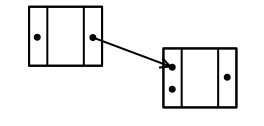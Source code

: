 <?xml version="1.0" encoding="UTF-8"?>
<dia:diagram xmlns:dia="http://www.lysator.liu.se/~alla/dia/"><dia:layer name="Background" visible="true"><dia:group><dia:group><dia:object type="Standard - Box" version="0" id="O0"><dia:attribute name="obj_pos"><dia:point val="10.05,9.1"/></dia:attribute><dia:attribute name="obj_bb"><dia:rectangle val="10,9.05;13.75,12.1"/></dia:attribute><dia:attribute name="elem_corner"><dia:point val="10.05,9.1"/></dia:attribute><dia:attribute name="elem_width"><dia:real val="3.65"/></dia:attribute><dia:attribute name="elem_height"><dia:real val="2.95"/></dia:attribute><dia:attribute name="show_background"><dia:boolean val="true"/></dia:attribute></dia:object><dia:object type="Standard - Line" version="0" id="O1"><dia:attribute name="obj_pos"><dia:point val="10.05,12.05"/></dia:attribute><dia:attribute name="obj_bb"><dia:rectangle val="10,12;13.75,12.1"/></dia:attribute><dia:attribute name="conn_endpoints"><dia:point val="10.05,12.05"/><dia:point val="13.7,12.05"/></dia:attribute><dia:attribute name="numcp"><dia:int val="7"/></dia:attribute><dia:connections><dia:connection handle="0" to="O0" connection="5"/><dia:connection handle="1" to="O0" connection="7"/></dia:connections></dia:object><dia:object type="Standard - Line" version="0" id="O2"><dia:attribute name="obj_pos"><dia:point val="10.05,9.1"/></dia:attribute><dia:attribute name="obj_bb"><dia:rectangle val="10,9.05;13.75,9.15"/></dia:attribute><dia:attribute name="conn_endpoints"><dia:point val="10.05,9.1"/><dia:point val="13.7,9.1"/></dia:attribute><dia:attribute name="numcp"><dia:int val="7"/></dia:attribute><dia:connections><dia:connection handle="0" to="O0" connection="0"/><dia:connection handle="1" to="O0" connection="2"/></dia:connections></dia:object><dia:object type="Standard - Line" version="0" id="O3"><dia:attribute name="obj_pos"><dia:point val="10.05,9.1"/></dia:attribute><dia:attribute name="obj_bb"><dia:rectangle val="10,9.05;10.1,12.1"/></dia:attribute><dia:attribute name="conn_endpoints"><dia:point val="10.05,9.1"/><dia:point val="10.05,12.05"/></dia:attribute><dia:attribute name="numcp"><dia:int val="2"/></dia:attribute><dia:connections><dia:connection handle="0" to="O0" connection="0"/><dia:connection handle="1" to="O0" connection="5"/></dia:connections></dia:object><dia:object type="Standard - Line" version="0" id="O4"><dia:attribute name="obj_pos"><dia:point val="12.787,9.1"/></dia:attribute><dia:attribute name="obj_bb"><dia:rectangle val="12.738,9.05;12.838,12.1"/></dia:attribute><dia:attribute name="conn_endpoints"><dia:point val="12.787,9.1"/><dia:point val="12.787,12.05"/></dia:attribute><dia:attribute name="numcp"><dia:int val="1"/></dia:attribute><dia:connections><dia:connection handle="0" to="O2" connection="5"/><dia:connection handle="1" to="O1" connection="5"/></dia:connections></dia:object><dia:object type="Standard - Line" version="0" id="O5"><dia:attribute name="obj_pos"><dia:point val="13.7,12.05"/></dia:attribute><dia:attribute name="obj_bb"><dia:rectangle val="13.65,9.05;13.75,12.1"/></dia:attribute><dia:attribute name="conn_endpoints"><dia:point val="13.7,12.05"/><dia:point val="13.7,9.1"/></dia:attribute><dia:attribute name="numcp"><dia:int val="3"/></dia:attribute><dia:connections><dia:connection handle="0" to="O0" connection="7"/><dia:connection handle="1" to="O0" connection="2"/></dia:connections></dia:object><dia:object type="Standard - Line" version="0" id="O6"><dia:attribute name="obj_pos"><dia:point val="10.963,9.1"/></dia:attribute><dia:attribute name="obj_bb"><dia:rectangle val="10.912,9.05;11.012,12.1"/></dia:attribute><dia:attribute name="conn_endpoints"><dia:point val="10.963,9.1"/><dia:point val="10.963,12.05"/></dia:attribute><dia:attribute name="numcp"><dia:int val="1"/></dia:attribute><dia:connections><dia:connection handle="0" to="O2" connection="1"/><dia:connection handle="1" to="O1" connection="1"/></dia:connections></dia:object></dia:group><dia:object type="Electric - connpoint" version="0" id="O7"><dia:attribute name="obj_pos"><dia:point val="8.75,9.4"/></dia:attribute><dia:attribute name="obj_bb"><dia:rectangle val="8.715,9.365;12.267,12.917"/></dia:attribute><dia:attribute name="elem_corner"><dia:point val="8.75,9.4"/></dia:attribute><dia:attribute name="elem_width"><dia:real val="3.482"/></dia:attribute><dia:attribute name="elem_height"><dia:real val="3.482"/></dia:attribute><dia:attribute name="show_background"><dia:boolean val="true"/></dia:attribute><dia:attribute name="flip_horizontal"><dia:boolean val="true"/></dia:attribute><dia:attribute name="flip_vertical"><dia:boolean val="true"/></dia:attribute><dia:attribute name="padding"><dia:real val="0.354"/></dia:attribute></dia:object><dia:object type="Electric - connpoint" version="0" id="O8"><dia:attribute name="obj_pos"><dia:point val="11.5,8.8"/></dia:attribute><dia:attribute name="obj_bb"><dia:rectangle val="11.465,8.765;15.017,12.317"/></dia:attribute><dia:attribute name="elem_corner"><dia:point val="11.5,8.8"/></dia:attribute><dia:attribute name="elem_width"><dia:real val="3.482"/></dia:attribute><dia:attribute name="elem_height"><dia:real val="3.482"/></dia:attribute><dia:attribute name="show_background"><dia:boolean val="true"/></dia:attribute><dia:attribute name="flip_horizontal"><dia:boolean val="true"/></dia:attribute><dia:attribute name="flip_vertical"><dia:boolean val="true"/></dia:attribute><dia:attribute name="padding"><dia:real val="0.354"/></dia:attribute></dia:object><dia:object type="Electric - connpoint" version="0" id="O9"><dia:attribute name="obj_pos"><dia:point val="8.75,8.3"/></dia:attribute><dia:attribute name="obj_bb"><dia:rectangle val="8.715,8.265;12.267,11.817"/></dia:attribute><dia:attribute name="elem_corner"><dia:point val="8.75,8.3"/></dia:attribute><dia:attribute name="elem_width"><dia:real val="3.482"/></dia:attribute><dia:attribute name="elem_height"><dia:real val="3.482"/></dia:attribute><dia:attribute name="show_background"><dia:boolean val="true"/></dia:attribute><dia:attribute name="flip_horizontal"><dia:boolean val="true"/></dia:attribute><dia:attribute name="flip_vertical"><dia:boolean val="true"/></dia:attribute><dia:attribute name="padding"><dia:real val="0.354"/></dia:attribute></dia:object></dia:group><dia:group><dia:group><dia:object type="Standard - Box" version="0" id="O10"><dia:attribute name="obj_pos"><dia:point val="3.333,7.016"/></dia:attribute><dia:attribute name="obj_bb"><dia:rectangle val="3.283,6.966;7.033,10.016"/></dia:attribute><dia:attribute name="elem_corner"><dia:point val="3.333,7.016"/></dia:attribute><dia:attribute name="elem_width"><dia:real val="3.65"/></dia:attribute><dia:attribute name="elem_height"><dia:real val="2.95"/></dia:attribute><dia:attribute name="show_background"><dia:boolean val="true"/></dia:attribute></dia:object><dia:object type="Standard - Line" version="0" id="O11"><dia:attribute name="obj_pos"><dia:point val="3.333,9.966"/></dia:attribute><dia:attribute name="obj_bb"><dia:rectangle val="3.283,9.916;7.033,10.016"/></dia:attribute><dia:attribute name="conn_endpoints"><dia:point val="3.333,9.966"/><dia:point val="6.983,9.966"/></dia:attribute><dia:attribute name="numcp"><dia:int val="7"/></dia:attribute><dia:connections><dia:connection handle="0" to="O10" connection="5"/><dia:connection handle="1" to="O10" connection="7"/></dia:connections></dia:object><dia:object type="Standard - Line" version="0" id="O12"><dia:attribute name="obj_pos"><dia:point val="3.333,7.016"/></dia:attribute><dia:attribute name="obj_bb"><dia:rectangle val="3.283,6.966;7.033,7.066"/></dia:attribute><dia:attribute name="conn_endpoints"><dia:point val="3.333,7.016"/><dia:point val="6.983,7.016"/></dia:attribute><dia:attribute name="numcp"><dia:int val="7"/></dia:attribute><dia:connections><dia:connection handle="0" to="O10" connection="0"/><dia:connection handle="1" to="O10" connection="2"/></dia:connections></dia:object><dia:object type="Standard - Line" version="0" id="O13"><dia:attribute name="obj_pos"><dia:point val="3.333,7.016"/></dia:attribute><dia:attribute name="obj_bb"><dia:rectangle val="3.283,6.966;3.383,10.016"/></dia:attribute><dia:attribute name="conn_endpoints"><dia:point val="3.333,7.016"/><dia:point val="3.333,9.966"/></dia:attribute><dia:attribute name="numcp"><dia:int val="2"/></dia:attribute><dia:connections><dia:connection handle="0" to="O10" connection="0"/><dia:connection handle="1" to="O10" connection="5"/></dia:connections></dia:object><dia:object type="Standard - Line" version="0" id="O14"><dia:attribute name="obj_pos"><dia:point val="6.07,7.016"/></dia:attribute><dia:attribute name="obj_bb"><dia:rectangle val="6.02,6.966;6.12,10.016"/></dia:attribute><dia:attribute name="conn_endpoints"><dia:point val="6.07,7.016"/><dia:point val="6.07,9.966"/></dia:attribute><dia:attribute name="numcp"><dia:int val="1"/></dia:attribute><dia:connections><dia:connection handle="0" to="O12" connection="5"/><dia:connection handle="1" to="O11" connection="5"/></dia:connections></dia:object><dia:object type="Standard - Line" version="0" id="O15"><dia:attribute name="obj_pos"><dia:point val="6.983,9.966"/></dia:attribute><dia:attribute name="obj_bb"><dia:rectangle val="6.933,6.966;7.033,10.016"/></dia:attribute><dia:attribute name="conn_endpoints"><dia:point val="6.983,9.966"/><dia:point val="6.983,7.016"/></dia:attribute><dia:attribute name="numcp"><dia:int val="3"/></dia:attribute><dia:connections><dia:connection handle="0" to="O10" connection="7"/><dia:connection handle="1" to="O10" connection="2"/></dia:connections></dia:object><dia:object type="Standard - Line" version="0" id="O16"><dia:attribute name="obj_pos"><dia:point val="4.245,7.016"/></dia:attribute><dia:attribute name="obj_bb"><dia:rectangle val="4.195,6.966;4.295,10.016"/></dia:attribute><dia:attribute name="conn_endpoints"><dia:point val="4.245,7.016"/><dia:point val="4.245,9.966"/></dia:attribute><dia:attribute name="numcp"><dia:int val="1"/></dia:attribute><dia:connections><dia:connection handle="0" to="O12" connection="1"/><dia:connection handle="1" to="O11" connection="1"/></dia:connections></dia:object></dia:group><dia:object type="Electric - connpoint" version="0" id="O17"><dia:attribute name="obj_pos"><dia:point val="4.783,6.816"/></dia:attribute><dia:attribute name="obj_bb"><dia:rectangle val="4.747,6.78;8.3,10.333"/></dia:attribute><dia:attribute name="elem_corner"><dia:point val="4.783,6.816"/></dia:attribute><dia:attribute name="elem_width"><dia:real val="3.482"/></dia:attribute><dia:attribute name="elem_height"><dia:real val="3.482"/></dia:attribute><dia:attribute name="show_background"><dia:boolean val="true"/></dia:attribute><dia:attribute name="flip_horizontal"><dia:boolean val="false"/></dia:attribute><dia:attribute name="flip_vertical"><dia:boolean val="true"/></dia:attribute><dia:attribute name="padding"><dia:real val="0.354"/></dia:attribute></dia:object><dia:object type="Electric - connpoint" version="0" id="O18"><dia:attribute name="obj_pos"><dia:point val="2,6.8"/></dia:attribute><dia:attribute name="obj_bb"><dia:rectangle val="1.965,6.765;5.517,10.317"/></dia:attribute><dia:attribute name="elem_corner"><dia:point val="2,6.8"/></dia:attribute><dia:attribute name="elem_width"><dia:real val="3.482"/></dia:attribute><dia:attribute name="elem_height"><dia:real val="3.482"/></dia:attribute><dia:attribute name="show_background"><dia:boolean val="true"/></dia:attribute><dia:attribute name="flip_horizontal"><dia:boolean val="true"/></dia:attribute><dia:attribute name="flip_vertical"><dia:boolean val="true"/></dia:attribute><dia:attribute name="padding"><dia:real val="0.354"/></dia:attribute></dia:object></dia:group><dia:object type="Standard - Line" version="0" id="O19"><dia:attribute name="obj_pos"><dia:point val="6.524,8.556"/></dia:attribute><dia:attribute name="obj_bb"><dia:rectangle val="6.459,8.492;10.713,10.527"/></dia:attribute><dia:attribute name="conn_endpoints"><dia:point val="6.524,8.556"/><dia:point val="10.491,10.041"/></dia:attribute><dia:attribute name="numcp"><dia:int val="1"/></dia:attribute><dia:attribute name="end_arrow"><dia:enum val="1"/></dia:attribute><dia:attribute name="end_arrow_length"><dia:real val="0.5"/></dia:attribute><dia:attribute name="end_arrow_width"><dia:real val="0.5"/></dia:attribute><dia:connections><dia:connection handle="0" to="O17" connection="0"/><dia:connection handle="1" to="O9" connection="0"/></dia:connections></dia:object></dia:layer></dia:diagram>
